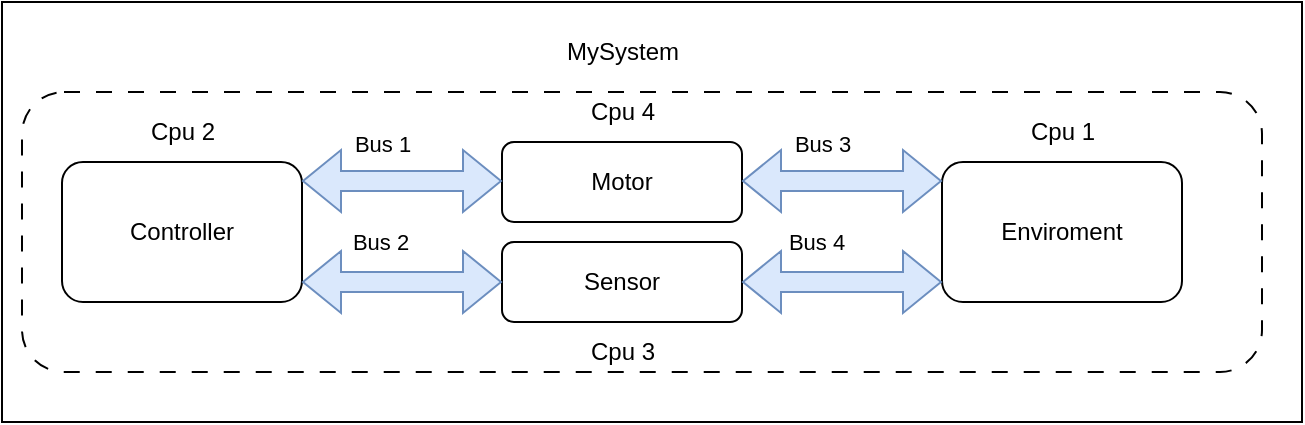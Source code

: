 <mxfile version="21.1.7" type="device">
  <diagram name="Page-1" id="LRymh3BTnB6uObDqHHLd">
    <mxGraphModel dx="1245" dy="888" grid="1" gridSize="10" guides="1" tooltips="1" connect="1" arrows="1" fold="1" page="1" pageScale="1" pageWidth="850" pageHeight="1100" math="0" shadow="0">
      <root>
        <mxCell id="0" />
        <mxCell id="1" parent="0" />
        <mxCell id="9cYqPoLQxO78uphfqSK_-1" value="" style="rounded=0;whiteSpace=wrap;html=1;" vertex="1" parent="1">
          <mxGeometry x="50" y="50" width="650" height="210" as="geometry" />
        </mxCell>
        <mxCell id="9cYqPoLQxO78uphfqSK_-2" value="Controller" style="rounded=1;whiteSpace=wrap;html=1;" vertex="1" parent="1">
          <mxGeometry x="80" y="130" width="120" height="70" as="geometry" />
        </mxCell>
        <mxCell id="9cYqPoLQxO78uphfqSK_-3" value="Sensor" style="rounded=1;whiteSpace=wrap;html=1;" vertex="1" parent="1">
          <mxGeometry x="300" y="170" width="120" height="40" as="geometry" />
        </mxCell>
        <mxCell id="9cYqPoLQxO78uphfqSK_-4" value="Motor" style="rounded=1;whiteSpace=wrap;html=1;" vertex="1" parent="1">
          <mxGeometry x="300" y="120" width="120" height="40" as="geometry" />
        </mxCell>
        <mxCell id="9cYqPoLQxO78uphfqSK_-5" value="Enviroment" style="rounded=1;whiteSpace=wrap;html=1;" vertex="1" parent="1">
          <mxGeometry x="520" y="130" width="120" height="70" as="geometry" />
        </mxCell>
        <mxCell id="9cYqPoLQxO78uphfqSK_-7" value="" style="shape=flexArrow;endArrow=classic;startArrow=classic;html=1;rounded=0;exitX=1;exitY=0.5;exitDx=0;exitDy=0;entryX=0;entryY=1;entryDx=0;entryDy=0;fillColor=#dae8fc;strokeColor=#6c8ebf;" edge="1" parent="1">
          <mxGeometry width="100" height="100" relative="1" as="geometry">
            <mxPoint x="200" y="190" as="sourcePoint" />
            <mxPoint x="300" y="190" as="targetPoint" />
          </mxGeometry>
        </mxCell>
        <mxCell id="9cYqPoLQxO78uphfqSK_-13" value="Bus 2" style="edgeLabel;html=1;align=center;verticalAlign=middle;resizable=0;points=[];" vertex="1" connectable="0" parent="9cYqPoLQxO78uphfqSK_-7">
          <mxGeometry x="-0.22" y="2" relative="1" as="geometry">
            <mxPoint y="-18" as="offset" />
          </mxGeometry>
        </mxCell>
        <mxCell id="9cYqPoLQxO78uphfqSK_-8" value="" style="shape=flexArrow;endArrow=classic;startArrow=classic;html=1;rounded=0;exitX=1;exitY=0.5;exitDx=0;exitDy=0;entryX=0;entryY=1;entryDx=0;entryDy=0;fillColor=#dae8fc;strokeColor=#6c8ebf;" edge="1" parent="1">
          <mxGeometry width="100" height="100" relative="1" as="geometry">
            <mxPoint x="200" y="139.5" as="sourcePoint" />
            <mxPoint x="300" y="139.5" as="targetPoint" />
          </mxGeometry>
        </mxCell>
        <mxCell id="9cYqPoLQxO78uphfqSK_-12" value="Bus 1" style="edgeLabel;html=1;align=center;verticalAlign=middle;resizable=0;points=[];" vertex="1" connectable="0" parent="9cYqPoLQxO78uphfqSK_-8">
          <mxGeometry x="-0.24" y="-1" relative="1" as="geometry">
            <mxPoint x="2" y="-20" as="offset" />
          </mxGeometry>
        </mxCell>
        <mxCell id="9cYqPoLQxO78uphfqSK_-9" value="" style="shape=flexArrow;endArrow=classic;startArrow=classic;html=1;rounded=0;exitX=1;exitY=0.5;exitDx=0;exitDy=0;entryX=0;entryY=1;entryDx=0;entryDy=0;fillColor=#dae8fc;strokeColor=#6c8ebf;" edge="1" parent="1">
          <mxGeometry width="100" height="100" relative="1" as="geometry">
            <mxPoint x="420" y="139.5" as="sourcePoint" />
            <mxPoint x="520" y="139.5" as="targetPoint" />
          </mxGeometry>
        </mxCell>
        <mxCell id="9cYqPoLQxO78uphfqSK_-14" value="Bus 3" style="edgeLabel;html=1;align=center;verticalAlign=middle;resizable=0;points=[];" vertex="1" connectable="0" parent="9cYqPoLQxO78uphfqSK_-9">
          <mxGeometry x="-0.28" y="2" relative="1" as="geometry">
            <mxPoint x="4" y="-17" as="offset" />
          </mxGeometry>
        </mxCell>
        <mxCell id="9cYqPoLQxO78uphfqSK_-10" value="" style="shape=flexArrow;endArrow=classic;startArrow=classic;html=1;rounded=0;exitX=1;exitY=0.5;exitDx=0;exitDy=0;entryX=0;entryY=1;entryDx=0;entryDy=0;fillColor=#dae8fc;strokeColor=#6c8ebf;" edge="1" parent="1">
          <mxGeometry width="100" height="100" relative="1" as="geometry">
            <mxPoint x="420" y="190" as="sourcePoint" />
            <mxPoint x="520" y="190" as="targetPoint" />
          </mxGeometry>
        </mxCell>
        <mxCell id="9cYqPoLQxO78uphfqSK_-15" value="Bus 4" style="edgeLabel;html=1;align=center;verticalAlign=middle;resizable=0;points=[];" vertex="1" connectable="0" parent="9cYqPoLQxO78uphfqSK_-10">
          <mxGeometry x="-0.26" y="3" relative="1" as="geometry">
            <mxPoint y="-17" as="offset" />
          </mxGeometry>
        </mxCell>
        <mxCell id="9cYqPoLQxO78uphfqSK_-11" value="" style="rounded=1;whiteSpace=wrap;html=1;dashed=1;dashPattern=8 8;fillColor=none;" vertex="1" parent="1">
          <mxGeometry x="60" y="95" width="620" height="140" as="geometry" />
        </mxCell>
        <mxCell id="9cYqPoLQxO78uphfqSK_-16" value="Cpu 4" style="text;html=1;align=center;verticalAlign=middle;resizable=0;points=[];autosize=1;strokeColor=none;fillColor=none;" vertex="1" parent="1">
          <mxGeometry x="330" y="90" width="60" height="30" as="geometry" />
        </mxCell>
        <mxCell id="9cYqPoLQxO78uphfqSK_-17" value="Cpu 2" style="text;html=1;align=center;verticalAlign=middle;resizable=0;points=[];autosize=1;strokeColor=none;fillColor=none;" vertex="1" parent="1">
          <mxGeometry x="110" y="100" width="60" height="30" as="geometry" />
        </mxCell>
        <mxCell id="9cYqPoLQxO78uphfqSK_-18" value="Cpu 3" style="text;html=1;align=center;verticalAlign=middle;resizable=0;points=[];autosize=1;strokeColor=none;fillColor=none;" vertex="1" parent="1">
          <mxGeometry x="330" y="210" width="60" height="30" as="geometry" />
        </mxCell>
        <mxCell id="9cYqPoLQxO78uphfqSK_-19" value="Cpu 1" style="text;html=1;align=center;verticalAlign=middle;resizable=0;points=[];autosize=1;strokeColor=none;fillColor=none;" vertex="1" parent="1">
          <mxGeometry x="550" y="100" width="60" height="30" as="geometry" />
        </mxCell>
        <mxCell id="9cYqPoLQxO78uphfqSK_-20" value="MySystem" style="text;html=1;align=center;verticalAlign=middle;resizable=0;points=[];autosize=1;strokeColor=none;fillColor=none;" vertex="1" parent="1">
          <mxGeometry x="320" y="60" width="80" height="30" as="geometry" />
        </mxCell>
      </root>
    </mxGraphModel>
  </diagram>
</mxfile>
